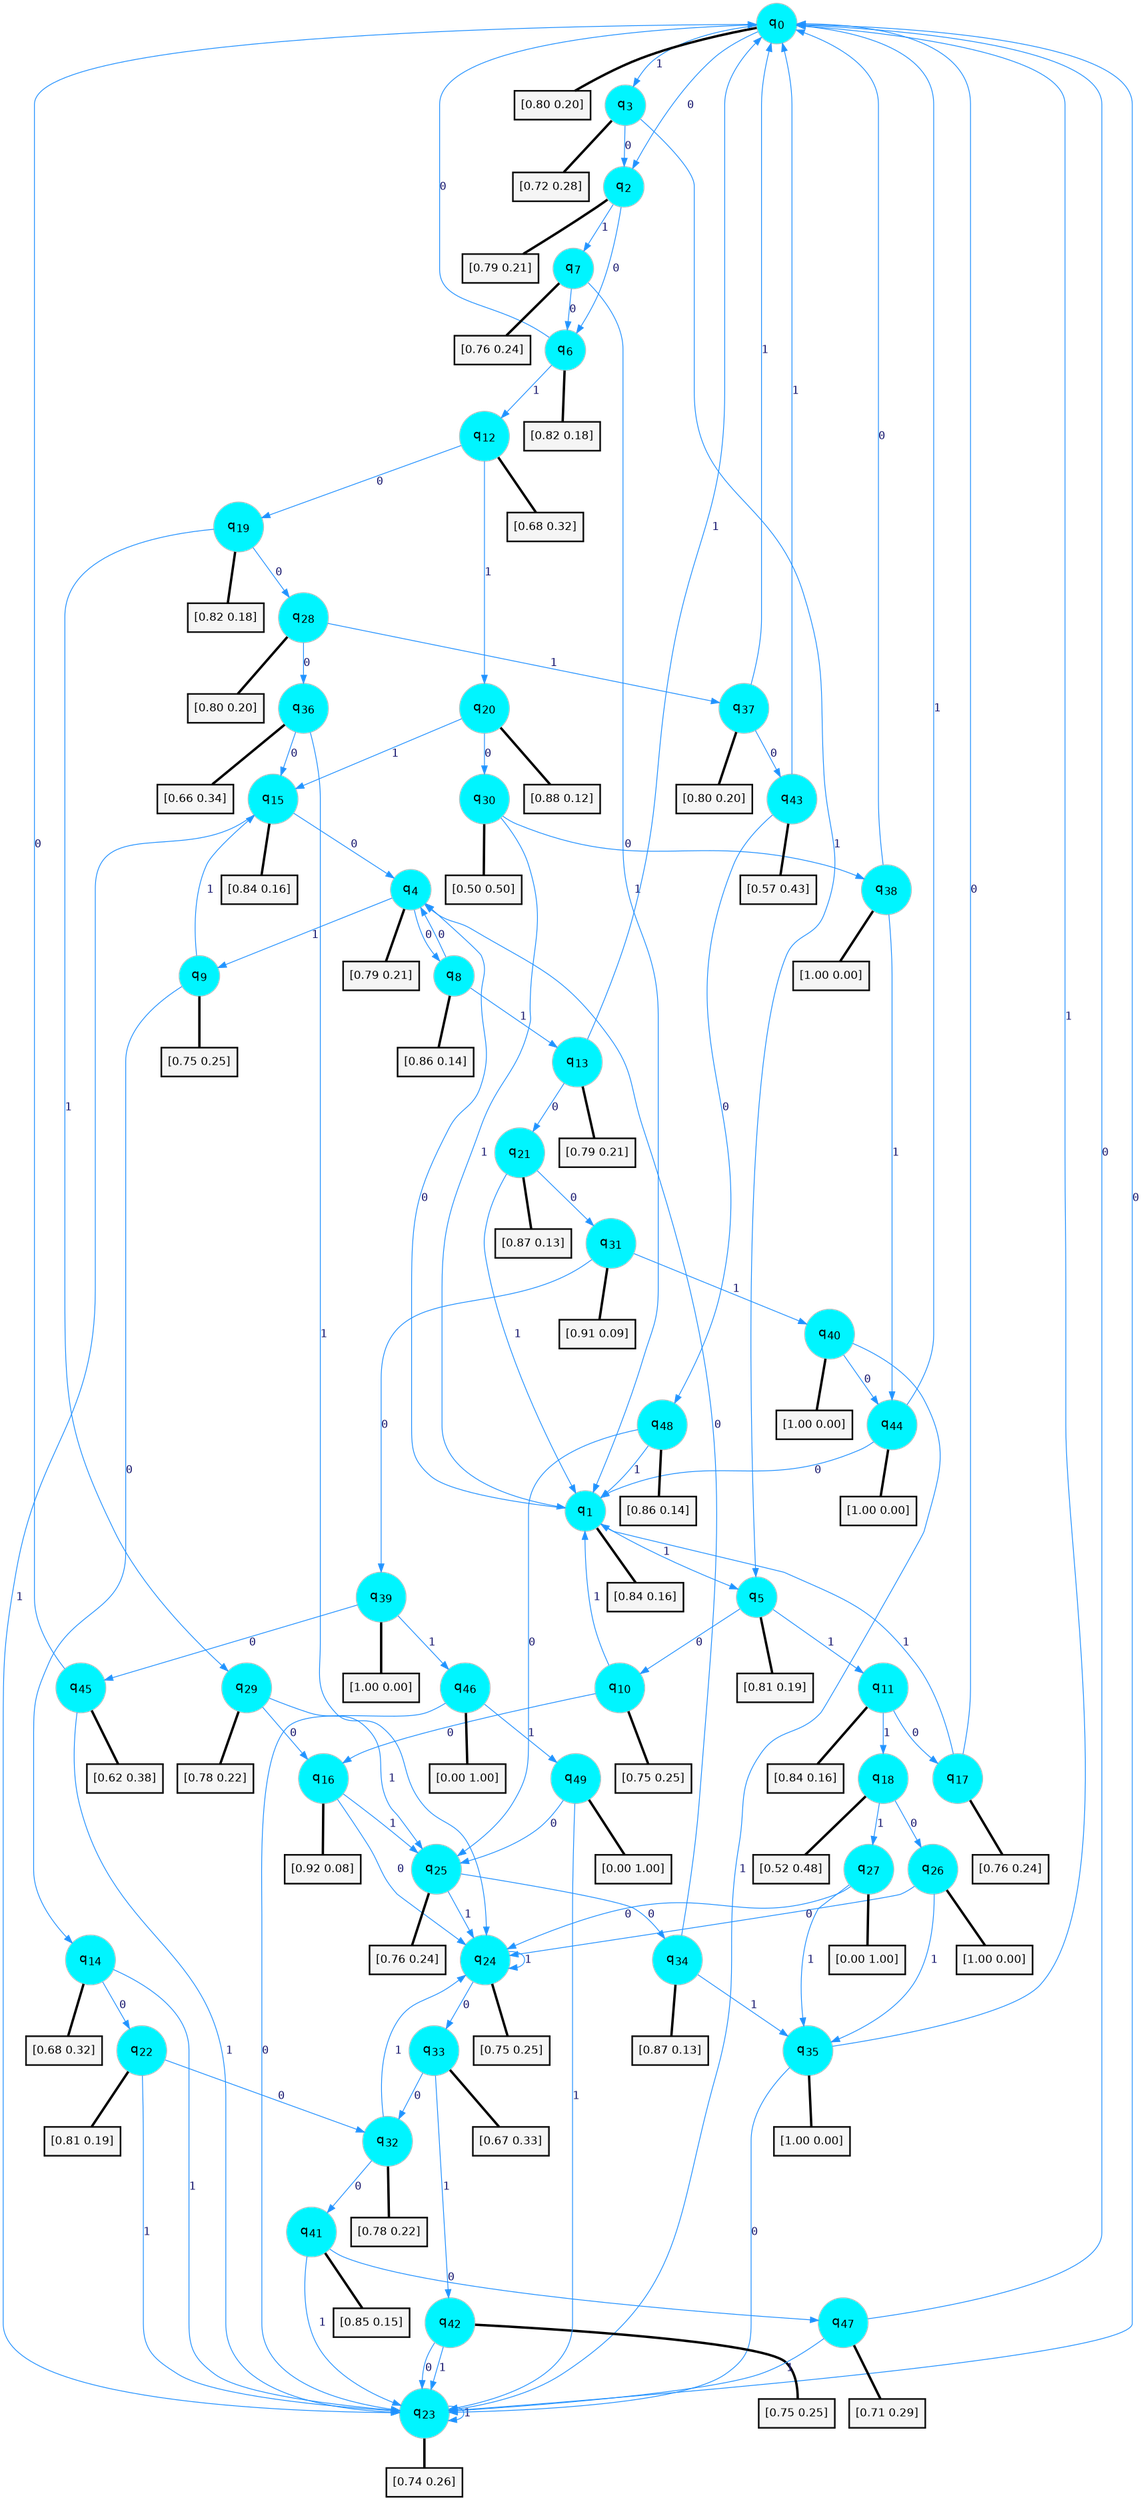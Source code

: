 digraph G {
graph [
bgcolor=transparent, dpi=300, rankdir=TD, size="40,25"];
node [
color=gray, fillcolor=turquoise1, fontcolor=black, fontname=Helvetica, fontsize=16, fontweight=bold, shape=circle, style=filled];
edge [
arrowsize=1, color=dodgerblue1, fontcolor=midnightblue, fontname=courier, fontweight=bold, penwidth=1, style=solid, weight=20];
0[label=<q<SUB>0</SUB>>];
1[label=<q<SUB>1</SUB>>];
2[label=<q<SUB>2</SUB>>];
3[label=<q<SUB>3</SUB>>];
4[label=<q<SUB>4</SUB>>];
5[label=<q<SUB>5</SUB>>];
6[label=<q<SUB>6</SUB>>];
7[label=<q<SUB>7</SUB>>];
8[label=<q<SUB>8</SUB>>];
9[label=<q<SUB>9</SUB>>];
10[label=<q<SUB>10</SUB>>];
11[label=<q<SUB>11</SUB>>];
12[label=<q<SUB>12</SUB>>];
13[label=<q<SUB>13</SUB>>];
14[label=<q<SUB>14</SUB>>];
15[label=<q<SUB>15</SUB>>];
16[label=<q<SUB>16</SUB>>];
17[label=<q<SUB>17</SUB>>];
18[label=<q<SUB>18</SUB>>];
19[label=<q<SUB>19</SUB>>];
20[label=<q<SUB>20</SUB>>];
21[label=<q<SUB>21</SUB>>];
22[label=<q<SUB>22</SUB>>];
23[label=<q<SUB>23</SUB>>];
24[label=<q<SUB>24</SUB>>];
25[label=<q<SUB>25</SUB>>];
26[label=<q<SUB>26</SUB>>];
27[label=<q<SUB>27</SUB>>];
28[label=<q<SUB>28</SUB>>];
29[label=<q<SUB>29</SUB>>];
30[label=<q<SUB>30</SUB>>];
31[label=<q<SUB>31</SUB>>];
32[label=<q<SUB>32</SUB>>];
33[label=<q<SUB>33</SUB>>];
34[label=<q<SUB>34</SUB>>];
35[label=<q<SUB>35</SUB>>];
36[label=<q<SUB>36</SUB>>];
37[label=<q<SUB>37</SUB>>];
38[label=<q<SUB>38</SUB>>];
39[label=<q<SUB>39</SUB>>];
40[label=<q<SUB>40</SUB>>];
41[label=<q<SUB>41</SUB>>];
42[label=<q<SUB>42</SUB>>];
43[label=<q<SUB>43</SUB>>];
44[label=<q<SUB>44</SUB>>];
45[label=<q<SUB>45</SUB>>];
46[label=<q<SUB>46</SUB>>];
47[label=<q<SUB>47</SUB>>];
48[label=<q<SUB>48</SUB>>];
49[label=<q<SUB>49</SUB>>];
50[label="[0.80 0.20]", shape=box,fontcolor=black, fontname=Helvetica, fontsize=14, penwidth=2, fillcolor=whitesmoke,color=black];
51[label="[0.84 0.16]", shape=box,fontcolor=black, fontname=Helvetica, fontsize=14, penwidth=2, fillcolor=whitesmoke,color=black];
52[label="[0.79 0.21]", shape=box,fontcolor=black, fontname=Helvetica, fontsize=14, penwidth=2, fillcolor=whitesmoke,color=black];
53[label="[0.72 0.28]", shape=box,fontcolor=black, fontname=Helvetica, fontsize=14, penwidth=2, fillcolor=whitesmoke,color=black];
54[label="[0.79 0.21]", shape=box,fontcolor=black, fontname=Helvetica, fontsize=14, penwidth=2, fillcolor=whitesmoke,color=black];
55[label="[0.81 0.19]", shape=box,fontcolor=black, fontname=Helvetica, fontsize=14, penwidth=2, fillcolor=whitesmoke,color=black];
56[label="[0.82 0.18]", shape=box,fontcolor=black, fontname=Helvetica, fontsize=14, penwidth=2, fillcolor=whitesmoke,color=black];
57[label="[0.76 0.24]", shape=box,fontcolor=black, fontname=Helvetica, fontsize=14, penwidth=2, fillcolor=whitesmoke,color=black];
58[label="[0.86 0.14]", shape=box,fontcolor=black, fontname=Helvetica, fontsize=14, penwidth=2, fillcolor=whitesmoke,color=black];
59[label="[0.75 0.25]", shape=box,fontcolor=black, fontname=Helvetica, fontsize=14, penwidth=2, fillcolor=whitesmoke,color=black];
60[label="[0.75 0.25]", shape=box,fontcolor=black, fontname=Helvetica, fontsize=14, penwidth=2, fillcolor=whitesmoke,color=black];
61[label="[0.84 0.16]", shape=box,fontcolor=black, fontname=Helvetica, fontsize=14, penwidth=2, fillcolor=whitesmoke,color=black];
62[label="[0.68 0.32]", shape=box,fontcolor=black, fontname=Helvetica, fontsize=14, penwidth=2, fillcolor=whitesmoke,color=black];
63[label="[0.79 0.21]", shape=box,fontcolor=black, fontname=Helvetica, fontsize=14, penwidth=2, fillcolor=whitesmoke,color=black];
64[label="[0.68 0.32]", shape=box,fontcolor=black, fontname=Helvetica, fontsize=14, penwidth=2, fillcolor=whitesmoke,color=black];
65[label="[0.84 0.16]", shape=box,fontcolor=black, fontname=Helvetica, fontsize=14, penwidth=2, fillcolor=whitesmoke,color=black];
66[label="[0.92 0.08]", shape=box,fontcolor=black, fontname=Helvetica, fontsize=14, penwidth=2, fillcolor=whitesmoke,color=black];
67[label="[0.76 0.24]", shape=box,fontcolor=black, fontname=Helvetica, fontsize=14, penwidth=2, fillcolor=whitesmoke,color=black];
68[label="[0.52 0.48]", shape=box,fontcolor=black, fontname=Helvetica, fontsize=14, penwidth=2, fillcolor=whitesmoke,color=black];
69[label="[0.82 0.18]", shape=box,fontcolor=black, fontname=Helvetica, fontsize=14, penwidth=2, fillcolor=whitesmoke,color=black];
70[label="[0.88 0.12]", shape=box,fontcolor=black, fontname=Helvetica, fontsize=14, penwidth=2, fillcolor=whitesmoke,color=black];
71[label="[0.87 0.13]", shape=box,fontcolor=black, fontname=Helvetica, fontsize=14, penwidth=2, fillcolor=whitesmoke,color=black];
72[label="[0.81 0.19]", shape=box,fontcolor=black, fontname=Helvetica, fontsize=14, penwidth=2, fillcolor=whitesmoke,color=black];
73[label="[0.74 0.26]", shape=box,fontcolor=black, fontname=Helvetica, fontsize=14, penwidth=2, fillcolor=whitesmoke,color=black];
74[label="[0.75 0.25]", shape=box,fontcolor=black, fontname=Helvetica, fontsize=14, penwidth=2, fillcolor=whitesmoke,color=black];
75[label="[0.76 0.24]", shape=box,fontcolor=black, fontname=Helvetica, fontsize=14, penwidth=2, fillcolor=whitesmoke,color=black];
76[label="[1.00 0.00]", shape=box,fontcolor=black, fontname=Helvetica, fontsize=14, penwidth=2, fillcolor=whitesmoke,color=black];
77[label="[0.00 1.00]", shape=box,fontcolor=black, fontname=Helvetica, fontsize=14, penwidth=2, fillcolor=whitesmoke,color=black];
78[label="[0.80 0.20]", shape=box,fontcolor=black, fontname=Helvetica, fontsize=14, penwidth=2, fillcolor=whitesmoke,color=black];
79[label="[0.78 0.22]", shape=box,fontcolor=black, fontname=Helvetica, fontsize=14, penwidth=2, fillcolor=whitesmoke,color=black];
80[label="[0.50 0.50]", shape=box,fontcolor=black, fontname=Helvetica, fontsize=14, penwidth=2, fillcolor=whitesmoke,color=black];
81[label="[0.91 0.09]", shape=box,fontcolor=black, fontname=Helvetica, fontsize=14, penwidth=2, fillcolor=whitesmoke,color=black];
82[label="[0.78 0.22]", shape=box,fontcolor=black, fontname=Helvetica, fontsize=14, penwidth=2, fillcolor=whitesmoke,color=black];
83[label="[0.67 0.33]", shape=box,fontcolor=black, fontname=Helvetica, fontsize=14, penwidth=2, fillcolor=whitesmoke,color=black];
84[label="[0.87 0.13]", shape=box,fontcolor=black, fontname=Helvetica, fontsize=14, penwidth=2, fillcolor=whitesmoke,color=black];
85[label="[1.00 0.00]", shape=box,fontcolor=black, fontname=Helvetica, fontsize=14, penwidth=2, fillcolor=whitesmoke,color=black];
86[label="[0.66 0.34]", shape=box,fontcolor=black, fontname=Helvetica, fontsize=14, penwidth=2, fillcolor=whitesmoke,color=black];
87[label="[0.80 0.20]", shape=box,fontcolor=black, fontname=Helvetica, fontsize=14, penwidth=2, fillcolor=whitesmoke,color=black];
88[label="[1.00 0.00]", shape=box,fontcolor=black, fontname=Helvetica, fontsize=14, penwidth=2, fillcolor=whitesmoke,color=black];
89[label="[1.00 0.00]", shape=box,fontcolor=black, fontname=Helvetica, fontsize=14, penwidth=2, fillcolor=whitesmoke,color=black];
90[label="[1.00 0.00]", shape=box,fontcolor=black, fontname=Helvetica, fontsize=14, penwidth=2, fillcolor=whitesmoke,color=black];
91[label="[0.85 0.15]", shape=box,fontcolor=black, fontname=Helvetica, fontsize=14, penwidth=2, fillcolor=whitesmoke,color=black];
92[label="[0.75 0.25]", shape=box,fontcolor=black, fontname=Helvetica, fontsize=14, penwidth=2, fillcolor=whitesmoke,color=black];
93[label="[0.57 0.43]", shape=box,fontcolor=black, fontname=Helvetica, fontsize=14, penwidth=2, fillcolor=whitesmoke,color=black];
94[label="[1.00 0.00]", shape=box,fontcolor=black, fontname=Helvetica, fontsize=14, penwidth=2, fillcolor=whitesmoke,color=black];
95[label="[0.62 0.38]", shape=box,fontcolor=black, fontname=Helvetica, fontsize=14, penwidth=2, fillcolor=whitesmoke,color=black];
96[label="[0.00 1.00]", shape=box,fontcolor=black, fontname=Helvetica, fontsize=14, penwidth=2, fillcolor=whitesmoke,color=black];
97[label="[0.71 0.29]", shape=box,fontcolor=black, fontname=Helvetica, fontsize=14, penwidth=2, fillcolor=whitesmoke,color=black];
98[label="[0.86 0.14]", shape=box,fontcolor=black, fontname=Helvetica, fontsize=14, penwidth=2, fillcolor=whitesmoke,color=black];
99[label="[0.00 1.00]", shape=box,fontcolor=black, fontname=Helvetica, fontsize=14, penwidth=2, fillcolor=whitesmoke,color=black];
0->2 [label=0];
0->3 [label=1];
0->50 [arrowhead=none, penwidth=3,color=black];
1->4 [label=0];
1->5 [label=1];
1->51 [arrowhead=none, penwidth=3,color=black];
2->6 [label=0];
2->7 [label=1];
2->52 [arrowhead=none, penwidth=3,color=black];
3->2 [label=0];
3->5 [label=1];
3->53 [arrowhead=none, penwidth=3,color=black];
4->8 [label=0];
4->9 [label=1];
4->54 [arrowhead=none, penwidth=3,color=black];
5->10 [label=0];
5->11 [label=1];
5->55 [arrowhead=none, penwidth=3,color=black];
6->0 [label=0];
6->12 [label=1];
6->56 [arrowhead=none, penwidth=3,color=black];
7->6 [label=0];
7->1 [label=1];
7->57 [arrowhead=none, penwidth=3,color=black];
8->4 [label=0];
8->13 [label=1];
8->58 [arrowhead=none, penwidth=3,color=black];
9->14 [label=0];
9->15 [label=1];
9->59 [arrowhead=none, penwidth=3,color=black];
10->16 [label=0];
10->1 [label=1];
10->60 [arrowhead=none, penwidth=3,color=black];
11->17 [label=0];
11->18 [label=1];
11->61 [arrowhead=none, penwidth=3,color=black];
12->19 [label=0];
12->20 [label=1];
12->62 [arrowhead=none, penwidth=3,color=black];
13->21 [label=0];
13->0 [label=1];
13->63 [arrowhead=none, penwidth=3,color=black];
14->22 [label=0];
14->23 [label=1];
14->64 [arrowhead=none, penwidth=3,color=black];
15->4 [label=0];
15->23 [label=1];
15->65 [arrowhead=none, penwidth=3,color=black];
16->24 [label=0];
16->25 [label=1];
16->66 [arrowhead=none, penwidth=3,color=black];
17->0 [label=0];
17->1 [label=1];
17->67 [arrowhead=none, penwidth=3,color=black];
18->26 [label=0];
18->27 [label=1];
18->68 [arrowhead=none, penwidth=3,color=black];
19->28 [label=0];
19->29 [label=1];
19->69 [arrowhead=none, penwidth=3,color=black];
20->30 [label=0];
20->15 [label=1];
20->70 [arrowhead=none, penwidth=3,color=black];
21->31 [label=0];
21->1 [label=1];
21->71 [arrowhead=none, penwidth=3,color=black];
22->32 [label=0];
22->23 [label=1];
22->72 [arrowhead=none, penwidth=3,color=black];
23->0 [label=0];
23->23 [label=1];
23->73 [arrowhead=none, penwidth=3,color=black];
24->33 [label=0];
24->24 [label=1];
24->74 [arrowhead=none, penwidth=3,color=black];
25->34 [label=0];
25->24 [label=1];
25->75 [arrowhead=none, penwidth=3,color=black];
26->24 [label=0];
26->35 [label=1];
26->76 [arrowhead=none, penwidth=3,color=black];
27->24 [label=0];
27->35 [label=1];
27->77 [arrowhead=none, penwidth=3,color=black];
28->36 [label=0];
28->37 [label=1];
28->78 [arrowhead=none, penwidth=3,color=black];
29->16 [label=0];
29->25 [label=1];
29->79 [arrowhead=none, penwidth=3,color=black];
30->38 [label=0];
30->1 [label=1];
30->80 [arrowhead=none, penwidth=3,color=black];
31->39 [label=0];
31->40 [label=1];
31->81 [arrowhead=none, penwidth=3,color=black];
32->41 [label=0];
32->24 [label=1];
32->82 [arrowhead=none, penwidth=3,color=black];
33->32 [label=0];
33->42 [label=1];
33->83 [arrowhead=none, penwidth=3,color=black];
34->4 [label=0];
34->35 [label=1];
34->84 [arrowhead=none, penwidth=3,color=black];
35->23 [label=0];
35->0 [label=1];
35->85 [arrowhead=none, penwidth=3,color=black];
36->15 [label=0];
36->24 [label=1];
36->86 [arrowhead=none, penwidth=3,color=black];
37->43 [label=0];
37->0 [label=1];
37->87 [arrowhead=none, penwidth=3,color=black];
38->0 [label=0];
38->44 [label=1];
38->88 [arrowhead=none, penwidth=3,color=black];
39->45 [label=0];
39->46 [label=1];
39->89 [arrowhead=none, penwidth=3,color=black];
40->44 [label=0];
40->23 [label=1];
40->90 [arrowhead=none, penwidth=3,color=black];
41->47 [label=0];
41->23 [label=1];
41->91 [arrowhead=none, penwidth=3,color=black];
42->23 [label=0];
42->23 [label=1];
42->92 [arrowhead=none, penwidth=3,color=black];
43->48 [label=0];
43->0 [label=1];
43->93 [arrowhead=none, penwidth=3,color=black];
44->1 [label=0];
44->0 [label=1];
44->94 [arrowhead=none, penwidth=3,color=black];
45->0 [label=0];
45->23 [label=1];
45->95 [arrowhead=none, penwidth=3,color=black];
46->23 [label=0];
46->49 [label=1];
46->96 [arrowhead=none, penwidth=3,color=black];
47->0 [label=0];
47->23 [label=1];
47->97 [arrowhead=none, penwidth=3,color=black];
48->25 [label=0];
48->1 [label=1];
48->98 [arrowhead=none, penwidth=3,color=black];
49->25 [label=0];
49->23 [label=1];
49->99 [arrowhead=none, penwidth=3,color=black];
}
